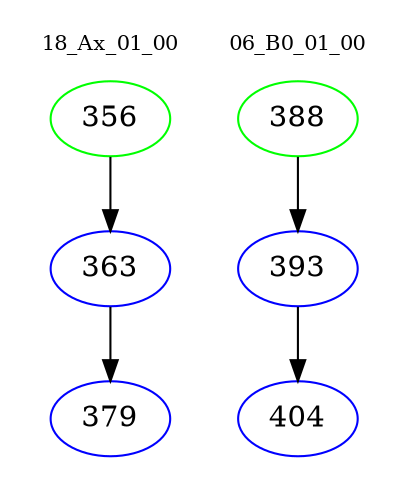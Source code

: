 digraph{
subgraph cluster_0 {
color = white
label = "18_Ax_01_00";
fontsize=10;
T0_356 [label="356", color="green"]
T0_356 -> T0_363 [color="black"]
T0_363 [label="363", color="blue"]
T0_363 -> T0_379 [color="black"]
T0_379 [label="379", color="blue"]
}
subgraph cluster_1 {
color = white
label = "06_B0_01_00";
fontsize=10;
T1_388 [label="388", color="green"]
T1_388 -> T1_393 [color="black"]
T1_393 [label="393", color="blue"]
T1_393 -> T1_404 [color="black"]
T1_404 [label="404", color="blue"]
}
}

